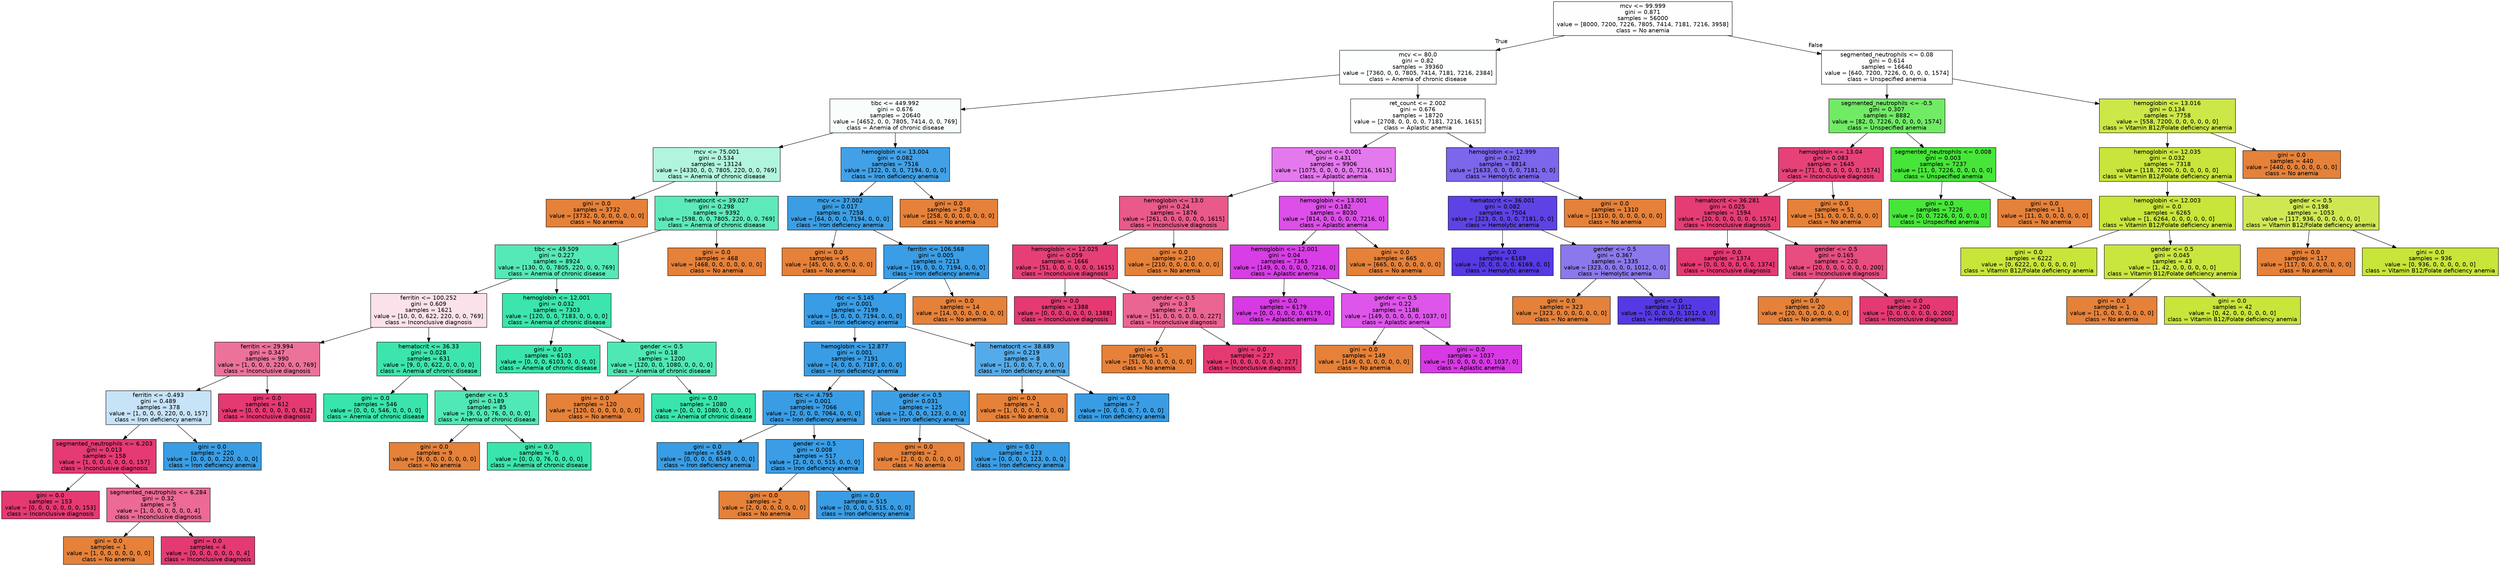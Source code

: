 digraph Tree {
node [shape=box, style="filled", color="black", fontname="helvetica"] ;
edge [fontname="helvetica"] ;
0 [label="mcv <= 99.999\ngini = 0.871\nsamples = 56000\nvalue = [8000, 7200, 7226, 7805, 7414, 7181, 7216, 3958]\nclass = No anemia", fillcolor="#fffefe"] ;
1 [label="mcv <= 80.0\ngini = 0.82\nsamples = 39360\nvalue = [7360, 0, 0, 7805, 7414, 7181, 7216, 2384]\nclass = Anemia of chronic disease", fillcolor="#fdfffe"] ;
0 -> 1 [labeldistance=2.5, labelangle=45, headlabel="True"] ;
2 [label="tibc <= 449.992\ngini = 0.676\nsamples = 20640\nvalue = [4652, 0, 0, 7805, 7414, 0, 0, 769]\nclass = Anemia of chronic disease", fillcolor="#f9fefd"] ;
1 -> 2 ;
3 [label="mcv <= 75.001\ngini = 0.534\nsamples = 13124\nvalue = [4330, 0, 0, 7805, 220, 0, 0, 769]\nclass = Anemia of chronic disease", fillcolor="#b1f5de"] ;
2 -> 3 ;
4 [label="gini = 0.0\nsamples = 3732\nvalue = [3732, 0, 0, 0, 0, 0, 0, 0]\nclass = No anemia", fillcolor="#e58139"] ;
3 -> 4 ;
5 [label="hematocrit <= 39.027\ngini = 0.298\nsamples = 9392\nvalue = [598, 0, 0, 7805, 220, 0, 0, 769]\nclass = Anemia of chronic disease", fillcolor="#5deabb"] ;
3 -> 5 ;
6 [label="tibc <= 49.509\ngini = 0.227\nsamples = 8924\nvalue = [130, 0, 0, 7805, 220, 0, 0, 769]\nclass = Anemia of chronic disease", fillcolor="#54e9b7"] ;
5 -> 6 ;
7 [label="ferritin <= 100.252\ngini = 0.609\nsamples = 1621\nvalue = [10, 0, 0, 622, 220, 0, 0, 769]\nclass = Inconclusive diagnosis", fillcolor="#fbe2ea"] ;
6 -> 7 ;
8 [label="ferritin <= 29.994\ngini = 0.347\nsamples = 990\nvalue = [1, 0, 0, 0, 220, 0, 0, 769]\nclass = Inconclusive diagnosis", fillcolor="#ec729a"] ;
7 -> 8 ;
9 [label="ferritin <= -0.493\ngini = 0.489\nsamples = 378\nvalue = [1, 0, 0, 0, 220, 0, 0, 157]\nclass = Iron deficiency anemia", fillcolor="#c7e3f8"] ;
8 -> 9 ;
10 [label="segmented_neutrophils <= 6.203\ngini = 0.013\nsamples = 158\nvalue = [1, 0, 0, 0, 0, 0, 0, 157]\nclass = Inconclusive diagnosis", fillcolor="#e53a73"] ;
9 -> 10 ;
11 [label="gini = 0.0\nsamples = 153\nvalue = [0, 0, 0, 0, 0, 0, 0, 153]\nclass = Inconclusive diagnosis", fillcolor="#e53972"] ;
10 -> 11 ;
12 [label="segmented_neutrophils <= 6.284\ngini = 0.32\nsamples = 5\nvalue = [1, 0, 0, 0, 0, 0, 0, 4]\nclass = Inconclusive diagnosis", fillcolor="#ec6a95"] ;
10 -> 12 ;
13 [label="gini = 0.0\nsamples = 1\nvalue = [1, 0, 0, 0, 0, 0, 0, 0]\nclass = No anemia", fillcolor="#e58139"] ;
12 -> 13 ;
14 [label="gini = 0.0\nsamples = 4\nvalue = [0, 0, 0, 0, 0, 0, 0, 4]\nclass = Inconclusive diagnosis", fillcolor="#e53972"] ;
12 -> 14 ;
15 [label="gini = 0.0\nsamples = 220\nvalue = [0, 0, 0, 0, 220, 0, 0, 0]\nclass = Iron deficiency anemia", fillcolor="#399de5"] ;
9 -> 15 ;
16 [label="gini = 0.0\nsamples = 612\nvalue = [0, 0, 0, 0, 0, 0, 0, 612]\nclass = Inconclusive diagnosis", fillcolor="#e53972"] ;
8 -> 16 ;
17 [label="hematocrit <= 36.33\ngini = 0.028\nsamples = 631\nvalue = [9, 0, 0, 622, 0, 0, 0, 0]\nclass = Anemia of chronic disease", fillcolor="#3ce5ad"] ;
7 -> 17 ;
18 [label="gini = 0.0\nsamples = 546\nvalue = [0, 0, 0, 546, 0, 0, 0, 0]\nclass = Anemia of chronic disease", fillcolor="#39e5ac"] ;
17 -> 18 ;
19 [label="gender <= 0.5\ngini = 0.189\nsamples = 85\nvalue = [9, 0, 0, 76, 0, 0, 0, 0]\nclass = Anemia of chronic disease", fillcolor="#50e8b6"] ;
17 -> 19 ;
20 [label="gini = 0.0\nsamples = 9\nvalue = [9, 0, 0, 0, 0, 0, 0, 0]\nclass = No anemia", fillcolor="#e58139"] ;
19 -> 20 ;
21 [label="gini = 0.0\nsamples = 76\nvalue = [0, 0, 0, 76, 0, 0, 0, 0]\nclass = Anemia of chronic disease", fillcolor="#39e5ac"] ;
19 -> 21 ;
22 [label="hemoglobin <= 12.001\ngini = 0.032\nsamples = 7303\nvalue = [120, 0, 0, 7183, 0, 0, 0, 0]\nclass = Anemia of chronic disease", fillcolor="#3ce5ad"] ;
6 -> 22 ;
23 [label="gini = 0.0\nsamples = 6103\nvalue = [0, 0, 0, 6103, 0, 0, 0, 0]\nclass = Anemia of chronic disease", fillcolor="#39e5ac"] ;
22 -> 23 ;
24 [label="gender <= 0.5\ngini = 0.18\nsamples = 1200\nvalue = [120, 0, 0, 1080, 0, 0, 0, 0]\nclass = Anemia of chronic disease", fillcolor="#4fe8b5"] ;
22 -> 24 ;
25 [label="gini = 0.0\nsamples = 120\nvalue = [120, 0, 0, 0, 0, 0, 0, 0]\nclass = No anemia", fillcolor="#e58139"] ;
24 -> 25 ;
26 [label="gini = 0.0\nsamples = 1080\nvalue = [0, 0, 0, 1080, 0, 0, 0, 0]\nclass = Anemia of chronic disease", fillcolor="#39e5ac"] ;
24 -> 26 ;
27 [label="gini = 0.0\nsamples = 468\nvalue = [468, 0, 0, 0, 0, 0, 0, 0]\nclass = No anemia", fillcolor="#e58139"] ;
5 -> 27 ;
28 [label="hemoglobin <= 13.004\ngini = 0.082\nsamples = 7516\nvalue = [322, 0, 0, 0, 7194, 0, 0, 0]\nclass = Iron deficiency anemia", fillcolor="#42a1e6"] ;
2 -> 28 ;
29 [label="mcv <= 37.002\ngini = 0.017\nsamples = 7258\nvalue = [64, 0, 0, 0, 7194, 0, 0, 0]\nclass = Iron deficiency anemia", fillcolor="#3b9ee5"] ;
28 -> 29 ;
30 [label="gini = 0.0\nsamples = 45\nvalue = [45, 0, 0, 0, 0, 0, 0, 0]\nclass = No anemia", fillcolor="#e58139"] ;
29 -> 30 ;
31 [label="ferritin <= 106.568\ngini = 0.005\nsamples = 7213\nvalue = [19, 0, 0, 0, 7194, 0, 0, 0]\nclass = Iron deficiency anemia", fillcolor="#3a9de5"] ;
29 -> 31 ;
32 [label="rbc <= 5.145\ngini = 0.001\nsamples = 7199\nvalue = [5, 0, 0, 0, 7194, 0, 0, 0]\nclass = Iron deficiency anemia", fillcolor="#399de5"] ;
31 -> 32 ;
33 [label="hemoglobin <= 12.877\ngini = 0.001\nsamples = 7191\nvalue = [4, 0, 0, 0, 7187, 0, 0, 0]\nclass = Iron deficiency anemia", fillcolor="#399de5"] ;
32 -> 33 ;
34 [label="rbc <= 4.795\ngini = 0.001\nsamples = 7066\nvalue = [2, 0, 0, 0, 7064, 0, 0, 0]\nclass = Iron deficiency anemia", fillcolor="#399de5"] ;
33 -> 34 ;
35 [label="gini = 0.0\nsamples = 6549\nvalue = [0, 0, 0, 0, 6549, 0, 0, 0]\nclass = Iron deficiency anemia", fillcolor="#399de5"] ;
34 -> 35 ;
36 [label="gender <= 0.5\ngini = 0.008\nsamples = 517\nvalue = [2, 0, 0, 0, 515, 0, 0, 0]\nclass = Iron deficiency anemia", fillcolor="#3a9de5"] ;
34 -> 36 ;
37 [label="gini = 0.0\nsamples = 2\nvalue = [2, 0, 0, 0, 0, 0, 0, 0]\nclass = No anemia", fillcolor="#e58139"] ;
36 -> 37 ;
38 [label="gini = 0.0\nsamples = 515\nvalue = [0, 0, 0, 0, 515, 0, 0, 0]\nclass = Iron deficiency anemia", fillcolor="#399de5"] ;
36 -> 38 ;
39 [label="gender <= 0.5\ngini = 0.031\nsamples = 125\nvalue = [2, 0, 0, 0, 123, 0, 0, 0]\nclass = Iron deficiency anemia", fillcolor="#3c9fe5"] ;
33 -> 39 ;
40 [label="gini = 0.0\nsamples = 2\nvalue = [2, 0, 0, 0, 0, 0, 0, 0]\nclass = No anemia", fillcolor="#e58139"] ;
39 -> 40 ;
41 [label="gini = 0.0\nsamples = 123\nvalue = [0, 0, 0, 0, 123, 0, 0, 0]\nclass = Iron deficiency anemia", fillcolor="#399de5"] ;
39 -> 41 ;
42 [label="hematocrit <= 38.689\ngini = 0.219\nsamples = 8\nvalue = [1, 0, 0, 0, 7, 0, 0, 0]\nclass = Iron deficiency anemia", fillcolor="#55abe9"] ;
32 -> 42 ;
43 [label="gini = 0.0\nsamples = 1\nvalue = [1, 0, 0, 0, 0, 0, 0, 0]\nclass = No anemia", fillcolor="#e58139"] ;
42 -> 43 ;
44 [label="gini = 0.0\nsamples = 7\nvalue = [0, 0, 0, 0, 7, 0, 0, 0]\nclass = Iron deficiency anemia", fillcolor="#399de5"] ;
42 -> 44 ;
45 [label="gini = 0.0\nsamples = 14\nvalue = [14, 0, 0, 0, 0, 0, 0, 0]\nclass = No anemia", fillcolor="#e58139"] ;
31 -> 45 ;
46 [label="gini = 0.0\nsamples = 258\nvalue = [258, 0, 0, 0, 0, 0, 0, 0]\nclass = No anemia", fillcolor="#e58139"] ;
28 -> 46 ;
47 [label="ret_count <= 2.002\ngini = 0.676\nsamples = 18720\nvalue = [2708, 0, 0, 0, 0, 7181, 7216, 1615]\nclass = Aplastic anemia", fillcolor="#fffeff"] ;
1 -> 47 ;
48 [label="ret_count <= 0.001\ngini = 0.431\nsamples = 9906\nvalue = [1075, 0, 0, 0, 0, 0, 7216, 1615]\nclass = Aplastic anemia", fillcolor="#e479ed"] ;
47 -> 48 ;
49 [label="hemoglobin <= 13.0\ngini = 0.24\nsamples = 1876\nvalue = [261, 0, 0, 0, 0, 0, 0, 1615]\nclass = Inconclusive diagnosis", fillcolor="#e95989"] ;
48 -> 49 ;
50 [label="hemoglobin <= 12.025\ngini = 0.059\nsamples = 1666\nvalue = [51, 0, 0, 0, 0, 0, 0, 1615]\nclass = Inconclusive diagnosis", fillcolor="#e63f76"] ;
49 -> 50 ;
51 [label="gini = 0.0\nsamples = 1388\nvalue = [0, 0, 0, 0, 0, 0, 0, 1388]\nclass = Inconclusive diagnosis", fillcolor="#e53972"] ;
50 -> 51 ;
52 [label="gender <= 0.5\ngini = 0.3\nsamples = 278\nvalue = [51, 0, 0, 0, 0, 0, 0, 227]\nclass = Inconclusive diagnosis", fillcolor="#eb6592"] ;
50 -> 52 ;
53 [label="gini = 0.0\nsamples = 51\nvalue = [51, 0, 0, 0, 0, 0, 0, 0]\nclass = No anemia", fillcolor="#e58139"] ;
52 -> 53 ;
54 [label="gini = 0.0\nsamples = 227\nvalue = [0, 0, 0, 0, 0, 0, 0, 227]\nclass = Inconclusive diagnosis", fillcolor="#e53972"] ;
52 -> 54 ;
55 [label="gini = 0.0\nsamples = 210\nvalue = [210, 0, 0, 0, 0, 0, 0, 0]\nclass = No anemia", fillcolor="#e58139"] ;
49 -> 55 ;
56 [label="hemoglobin <= 13.001\ngini = 0.182\nsamples = 8030\nvalue = [814, 0, 0, 0, 0, 0, 7216, 0]\nclass = Aplastic anemia", fillcolor="#dc4fe8"] ;
48 -> 56 ;
57 [label="hemoglobin <= 12.001\ngini = 0.04\nsamples = 7365\nvalue = [149, 0, 0, 0, 0, 0, 7216, 0]\nclass = Aplastic anemia", fillcolor="#d83de6"] ;
56 -> 57 ;
58 [label="gini = 0.0\nsamples = 6179\nvalue = [0, 0, 0, 0, 0, 0, 6179, 0]\nclass = Aplastic anemia", fillcolor="#d739e5"] ;
57 -> 58 ;
59 [label="gender <= 0.5\ngini = 0.22\nsamples = 1186\nvalue = [149, 0, 0, 0, 0, 0, 1037, 0]\nclass = Aplastic anemia", fillcolor="#dd55e9"] ;
57 -> 59 ;
60 [label="gini = 0.0\nsamples = 149\nvalue = [149, 0, 0, 0, 0, 0, 0, 0]\nclass = No anemia", fillcolor="#e58139"] ;
59 -> 60 ;
61 [label="gini = 0.0\nsamples = 1037\nvalue = [0, 0, 0, 0, 0, 0, 1037, 0]\nclass = Aplastic anemia", fillcolor="#d739e5"] ;
59 -> 61 ;
62 [label="gini = 0.0\nsamples = 665\nvalue = [665, 0, 0, 0, 0, 0, 0, 0]\nclass = No anemia", fillcolor="#e58139"] ;
56 -> 62 ;
63 [label="hemoglobin <= 12.999\ngini = 0.302\nsamples = 8814\nvalue = [1633, 0, 0, 0, 0, 7181, 0, 0]\nclass = Hemolytic anemia", fillcolor="#7c66eb"] ;
47 -> 63 ;
64 [label="hematocrit <= 36.001\ngini = 0.082\nsamples = 7504\nvalue = [323, 0, 0, 0, 0, 7181, 0, 0]\nclass = Hemolytic anemia", fillcolor="#5e42e6"] ;
63 -> 64 ;
65 [label="gini = 0.0\nsamples = 6169\nvalue = [0, 0, 0, 0, 0, 6169, 0, 0]\nclass = Hemolytic anemia", fillcolor="#5639e5"] ;
64 -> 65 ;
66 [label="gender <= 0.5\ngini = 0.367\nsamples = 1335\nvalue = [323, 0, 0, 0, 0, 1012, 0, 0]\nclass = Hemolytic anemia", fillcolor="#8c78ed"] ;
64 -> 66 ;
67 [label="gini = 0.0\nsamples = 323\nvalue = [323, 0, 0, 0, 0, 0, 0, 0]\nclass = No anemia", fillcolor="#e58139"] ;
66 -> 67 ;
68 [label="gini = 0.0\nsamples = 1012\nvalue = [0, 0, 0, 0, 0, 1012, 0, 0]\nclass = Hemolytic anemia", fillcolor="#5639e5"] ;
66 -> 68 ;
69 [label="gini = 0.0\nsamples = 1310\nvalue = [1310, 0, 0, 0, 0, 0, 0, 0]\nclass = No anemia", fillcolor="#e58139"] ;
63 -> 69 ;
70 [label="segmented_neutrophils <= 0.08\ngini = 0.614\nsamples = 16640\nvalue = [640, 7200, 7226, 0, 0, 0, 0, 1574]\nclass = Unspecified anemia", fillcolor="#fefffe"] ;
0 -> 70 [labeldistance=2.5, labelangle=-45, headlabel="False"] ;
71 [label="segmented_neutrophils <= -0.5\ngini = 0.307\nsamples = 8882\nvalue = [82, 0, 7226, 0, 0, 0, 0, 1574]\nclass = Unspecified anemia", fillcolor="#71eb66"] ;
70 -> 71 ;
72 [label="hemoglobin <= 13.04\ngini = 0.083\nsamples = 1645\nvalue = [71, 0, 0, 0, 0, 0, 0, 1574]\nclass = Inconclusive diagnosis", fillcolor="#e64278"] ;
71 -> 72 ;
73 [label="hematocrit <= 36.281\ngini = 0.025\nsamples = 1594\nvalue = [20, 0, 0, 0, 0, 0, 0, 1574]\nclass = Inconclusive diagnosis", fillcolor="#e53c74"] ;
72 -> 73 ;
74 [label="gini = 0.0\nsamples = 1374\nvalue = [0, 0, 0, 0, 0, 0, 0, 1374]\nclass = Inconclusive diagnosis", fillcolor="#e53972"] ;
73 -> 74 ;
75 [label="gender <= 0.5\ngini = 0.165\nsamples = 220\nvalue = [20, 0, 0, 0, 0, 0, 0, 200]\nclass = Inconclusive diagnosis", fillcolor="#e84d80"] ;
73 -> 75 ;
76 [label="gini = 0.0\nsamples = 20\nvalue = [20, 0, 0, 0, 0, 0, 0, 0]\nclass = No anemia", fillcolor="#e58139"] ;
75 -> 76 ;
77 [label="gini = 0.0\nsamples = 200\nvalue = [0, 0, 0, 0, 0, 0, 0, 200]\nclass = Inconclusive diagnosis", fillcolor="#e53972"] ;
75 -> 77 ;
78 [label="gini = 0.0\nsamples = 51\nvalue = [51, 0, 0, 0, 0, 0, 0, 0]\nclass = No anemia", fillcolor="#e58139"] ;
72 -> 78 ;
79 [label="segmented_neutrophils <= 0.008\ngini = 0.003\nsamples = 7237\nvalue = [11, 0, 7226, 0, 0, 0, 0, 0]\nclass = Unspecified anemia", fillcolor="#47e539"] ;
71 -> 79 ;
80 [label="gini = 0.0\nsamples = 7226\nvalue = [0, 0, 7226, 0, 0, 0, 0, 0]\nclass = Unspecified anemia", fillcolor="#47e539"] ;
79 -> 80 ;
81 [label="gini = 0.0\nsamples = 11\nvalue = [11, 0, 0, 0, 0, 0, 0, 0]\nclass = No anemia", fillcolor="#e58139"] ;
79 -> 81 ;
82 [label="hemoglobin <= 13.016\ngini = 0.134\nsamples = 7758\nvalue = [558, 7200, 0, 0, 0, 0, 0, 0]\nclass = Vitamin B12/Folate deficiency anemia", fillcolor="#cce748"] ;
70 -> 82 ;
83 [label="hemoglobin <= 12.035\ngini = 0.032\nsamples = 7318\nvalue = [118, 7200, 0, 0, 0, 0, 0, 0]\nclass = Vitamin B12/Folate deficiency anemia", fillcolor="#c9e53c"] ;
82 -> 83 ;
84 [label="hemoglobin <= 12.003\ngini = 0.0\nsamples = 6265\nvalue = [1, 6264, 0, 0, 0, 0, 0, 0]\nclass = Vitamin B12/Folate deficiency anemia", fillcolor="#c8e539"] ;
83 -> 84 ;
85 [label="gini = 0.0\nsamples = 6222\nvalue = [0, 6222, 0, 0, 0, 0, 0, 0]\nclass = Vitamin B12/Folate deficiency anemia", fillcolor="#c8e539"] ;
84 -> 85 ;
86 [label="gender <= 0.5\ngini = 0.045\nsamples = 43\nvalue = [1, 42, 0, 0, 0, 0, 0, 0]\nclass = Vitamin B12/Folate deficiency anemia", fillcolor="#c9e63e"] ;
84 -> 86 ;
87 [label="gini = 0.0\nsamples = 1\nvalue = [1, 0, 0, 0, 0, 0, 0, 0]\nclass = No anemia", fillcolor="#e58139"] ;
86 -> 87 ;
88 [label="gini = 0.0\nsamples = 42\nvalue = [0, 42, 0, 0, 0, 0, 0, 0]\nclass = Vitamin B12/Folate deficiency anemia", fillcolor="#c8e539"] ;
86 -> 88 ;
89 [label="gender <= 0.5\ngini = 0.198\nsamples = 1053\nvalue = [117, 936, 0, 0, 0, 0, 0, 0]\nclass = Vitamin B12/Folate deficiency anemia", fillcolor="#cfe852"] ;
83 -> 89 ;
90 [label="gini = 0.0\nsamples = 117\nvalue = [117, 0, 0, 0, 0, 0, 0, 0]\nclass = No anemia", fillcolor="#e58139"] ;
89 -> 90 ;
91 [label="gini = 0.0\nsamples = 936\nvalue = [0, 936, 0, 0, 0, 0, 0, 0]\nclass = Vitamin B12/Folate deficiency anemia", fillcolor="#c8e539"] ;
89 -> 91 ;
92 [label="gini = 0.0\nsamples = 440\nvalue = [440, 0, 0, 0, 0, 0, 0, 0]\nclass = No anemia", fillcolor="#e58139"] ;
82 -> 92 ;
}